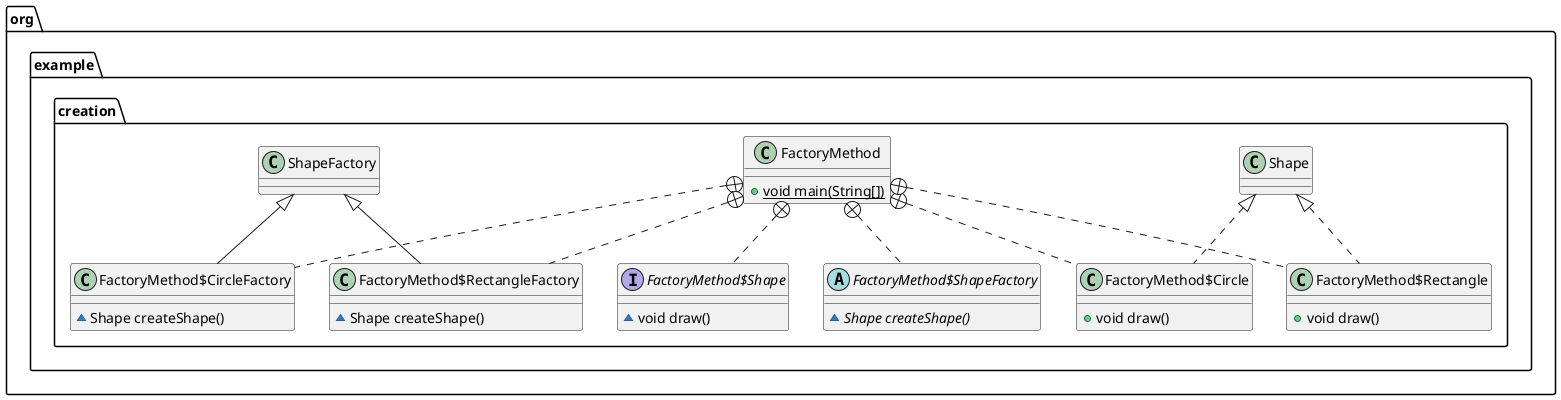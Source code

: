 @startuml
class org.example.creation.FactoryMethod {
+ {static} void main(String[])
}

interface org.example.creation.FactoryMethod$Shape {
~ void draw()
}

class org.example.creation.FactoryMethod$Circle {
+ void draw()
}

class org.example.creation.FactoryMethod$Rectangle {
+ void draw()
}

abstract class org.example.creation.FactoryMethod$ShapeFactory {
~ {abstract}Shape createShape()
}

class org.example.creation.FactoryMethod$CircleFactory {
~ Shape createShape()
}

class org.example.creation.FactoryMethod$RectangleFactory {
~ Shape createShape()
}



org.example.creation.FactoryMethod +.. org.example.creation.FactoryMethod$Shape
org.example.creation.FactoryMethod +.. org.example.creation.FactoryMethod$Circle
org.example.creation.Shape <|.. org.example.creation.FactoryMethod$Circle
org.example.creation.FactoryMethod +.. org.example.creation.FactoryMethod$Rectangle
org.example.creation.Shape <|.. org.example.creation.FactoryMethod$Rectangle
org.example.creation.FactoryMethod +.. org.example.creation.FactoryMethod$ShapeFactory
org.example.creation.FactoryMethod +.. org.example.creation.FactoryMethod$CircleFactory
org.example.creation.ShapeFactory <|-- org.example.creation.FactoryMethod$CircleFactory
org.example.creation.FactoryMethod +.. org.example.creation.FactoryMethod$RectangleFactory
org.example.creation.ShapeFactory <|-- org.example.creation.FactoryMethod$RectangleFactory
@enduml